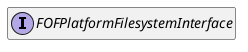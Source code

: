 @startuml
set namespaceSeparator \\
hide members
hide << alias >> circle

interface FOFPlatformFilesystemInterface
@enduml
